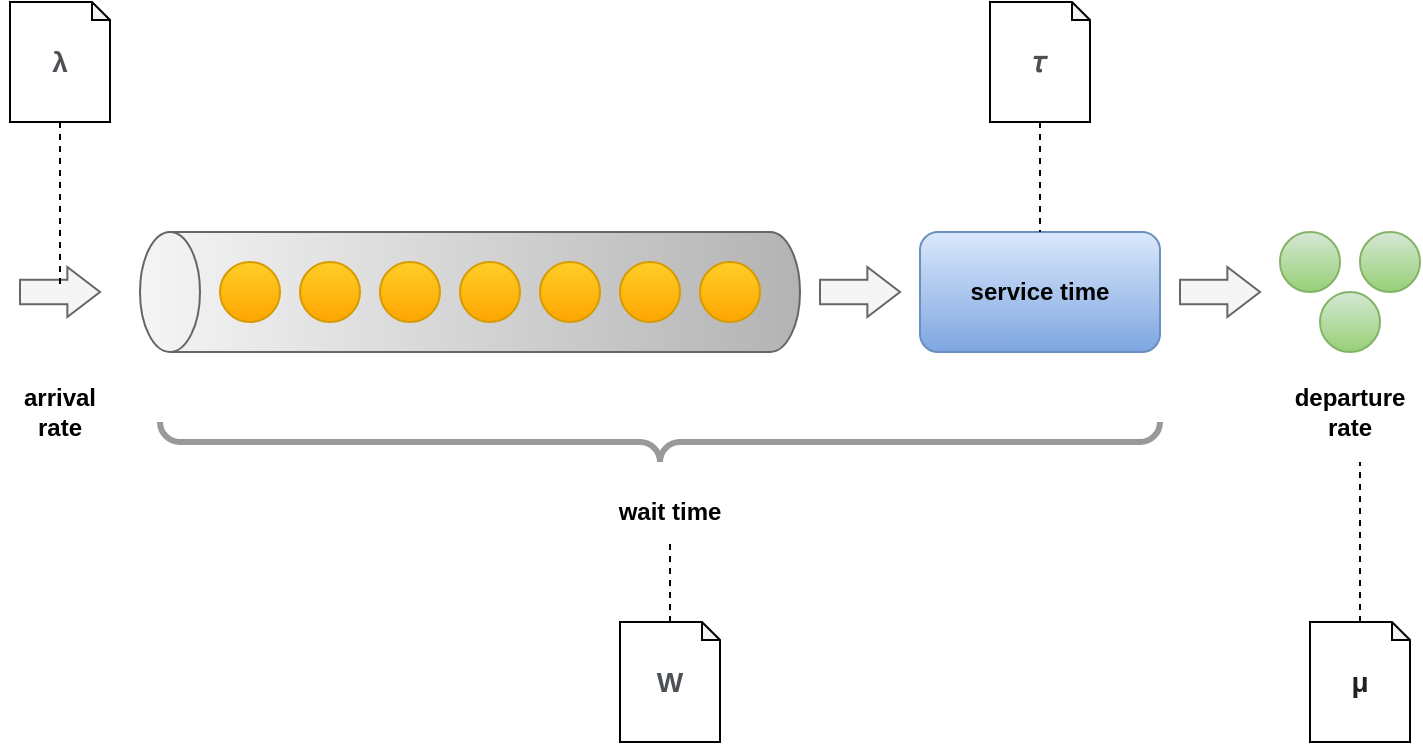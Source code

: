 <mxfile version="24.3.1" type="device" pages="4">
  <diagram name="queue-model with notation" id="Bx4_zc2qIeIveaaCOFkz">
    <mxGraphModel dx="1050" dy="565" grid="1" gridSize="10" guides="1" tooltips="1" connect="1" arrows="1" fold="1" page="1" pageScale="1" pageWidth="850" pageHeight="1100" math="0" shadow="0">
      <root>
        <mxCell id="YGOBOE4WydErkyvs_Aql-0" />
        <mxCell id="YGOBOE4WydErkyvs_Aql-1" parent="YGOBOE4WydErkyvs_Aql-0" />
        <mxCell id="YGOBOE4WydErkyvs_Aql-2" value="" style="shape=cylinder3;whiteSpace=wrap;html=1;boundedLbl=1;backgroundOutline=1;size=15;rotation=-90;fillColor=#f5f5f5;gradientColor=#b3b3b3;strokeColor=#666666;" parent="YGOBOE4WydErkyvs_Aql-1" vertex="1">
          <mxGeometry x="265" y="110" width="60" height="330" as="geometry" />
        </mxCell>
        <mxCell id="YGOBOE4WydErkyvs_Aql-3" value="" style="ellipse;whiteSpace=wrap;html=1;aspect=fixed;fillColor=#ffcd28;strokeColor=#d79b00;gradientColor=#ffa500;" parent="YGOBOE4WydErkyvs_Aql-1" vertex="1">
          <mxGeometry x="170" y="260" width="30" height="30" as="geometry" />
        </mxCell>
        <mxCell id="YGOBOE4WydErkyvs_Aql-4" value="" style="ellipse;whiteSpace=wrap;html=1;aspect=fixed;fillColor=#ffcd28;strokeColor=#d79b00;gradientColor=#ffa500;" parent="YGOBOE4WydErkyvs_Aql-1" vertex="1">
          <mxGeometry x="210" y="260" width="30" height="30" as="geometry" />
        </mxCell>
        <mxCell id="YGOBOE4WydErkyvs_Aql-5" value="" style="ellipse;whiteSpace=wrap;html=1;aspect=fixed;fillColor=#ffcd28;strokeColor=#d79b00;gradientColor=#ffa500;" parent="YGOBOE4WydErkyvs_Aql-1" vertex="1">
          <mxGeometry x="250" y="260" width="30" height="30" as="geometry" />
        </mxCell>
        <mxCell id="YGOBOE4WydErkyvs_Aql-6" value="" style="ellipse;whiteSpace=wrap;html=1;aspect=fixed;fillColor=#ffcd28;strokeColor=#d79b00;gradientColor=#ffa500;" parent="YGOBOE4WydErkyvs_Aql-1" vertex="1">
          <mxGeometry x="290" y="260" width="30" height="30" as="geometry" />
        </mxCell>
        <mxCell id="YGOBOE4WydErkyvs_Aql-7" value="" style="ellipse;whiteSpace=wrap;html=1;aspect=fixed;fillColor=#ffcd28;strokeColor=#d79b00;gradientColor=#ffa500;" parent="YGOBOE4WydErkyvs_Aql-1" vertex="1">
          <mxGeometry x="330" y="260" width="30" height="30" as="geometry" />
        </mxCell>
        <mxCell id="YGOBOE4WydErkyvs_Aql-8" value="" style="ellipse;whiteSpace=wrap;html=1;aspect=fixed;fillColor=#ffcd28;strokeColor=#d79b00;gradientColor=#ffa500;" parent="YGOBOE4WydErkyvs_Aql-1" vertex="1">
          <mxGeometry x="370" y="260" width="30" height="30" as="geometry" />
        </mxCell>
        <mxCell id="YGOBOE4WydErkyvs_Aql-9" value="" style="ellipse;whiteSpace=wrap;html=1;aspect=fixed;fillColor=#ffcd28;strokeColor=#d79b00;gradientColor=#ffa500;" parent="YGOBOE4WydErkyvs_Aql-1" vertex="1">
          <mxGeometry x="410" y="260" width="30" height="30" as="geometry" />
        </mxCell>
        <mxCell id="YGOBOE4WydErkyvs_Aql-10" value="arrival rate" style="text;html=1;align=center;verticalAlign=middle;whiteSpace=wrap;rounded=0;fontStyle=1" parent="YGOBOE4WydErkyvs_Aql-1" vertex="1">
          <mxGeometry x="60" y="320" width="60" height="30" as="geometry" />
        </mxCell>
        <mxCell id="YGOBOE4WydErkyvs_Aql-11" value="&lt;b&gt;service time&lt;/b&gt;" style="rounded=1;whiteSpace=wrap;html=1;fillColor=#dae8fc;gradientColor=#7ea6e0;strokeColor=#6c8ebf;" parent="YGOBOE4WydErkyvs_Aql-1" vertex="1">
          <mxGeometry x="520" y="245" width="120" height="60" as="geometry" />
        </mxCell>
        <mxCell id="YGOBOE4WydErkyvs_Aql-12" value="departure rate" style="text;html=1;align=center;verticalAlign=middle;whiteSpace=wrap;rounded=0;fontStyle=1" parent="YGOBOE4WydErkyvs_Aql-1" vertex="1">
          <mxGeometry x="705" y="320" width="60" height="30" as="geometry" />
        </mxCell>
        <mxCell id="YGOBOE4WydErkyvs_Aql-13" value="" style="ellipse;whiteSpace=wrap;html=1;aspect=fixed;fillColor=#d5e8d4;strokeColor=#82b366;gradientColor=#97d077;" parent="YGOBOE4WydErkyvs_Aql-1" vertex="1">
          <mxGeometry x="700" y="245" width="30" height="30" as="geometry" />
        </mxCell>
        <mxCell id="YGOBOE4WydErkyvs_Aql-14" value="" style="ellipse;whiteSpace=wrap;html=1;aspect=fixed;fillColor=#d5e8d4;strokeColor=#82b366;gradientColor=#97d077;" parent="YGOBOE4WydErkyvs_Aql-1" vertex="1">
          <mxGeometry x="740" y="245" width="30" height="30" as="geometry" />
        </mxCell>
        <mxCell id="YGOBOE4WydErkyvs_Aql-15" value="" style="ellipse;whiteSpace=wrap;html=1;aspect=fixed;fillColor=#d5e8d4;strokeColor=#82b366;gradientColor=#97d077;" parent="YGOBOE4WydErkyvs_Aql-1" vertex="1">
          <mxGeometry x="720" y="275" width="30" height="30" as="geometry" />
        </mxCell>
        <mxCell id="YGOBOE4WydErkyvs_Aql-16" value="" style="shape=singleArrow;whiteSpace=wrap;html=1;arrowWidth=0.493;arrowSize=0.408;fillColor=#f5f5f5;strokeColor=#666666;fontColor=#333333;" parent="YGOBOE4WydErkyvs_Aql-1" vertex="1">
          <mxGeometry x="650" y="262.5" width="40" height="25" as="geometry" />
        </mxCell>
        <mxCell id="YGOBOE4WydErkyvs_Aql-17" value="" style="shape=singleArrow;whiteSpace=wrap;html=1;arrowWidth=0.493;arrowSize=0.408;fillColor=#f5f5f5;strokeColor=#666666;fontColor=#333333;" parent="YGOBOE4WydErkyvs_Aql-1" vertex="1">
          <mxGeometry x="470" y="262.5" width="40" height="25" as="geometry" />
        </mxCell>
        <mxCell id="YGOBOE4WydErkyvs_Aql-18" value="" style="shape=singleArrow;whiteSpace=wrap;html=1;arrowWidth=0.493;arrowSize=0.408;fillColor=#f5f5f5;strokeColor=#666666;fontColor=#333333;" parent="YGOBOE4WydErkyvs_Aql-1" vertex="1">
          <mxGeometry x="70" y="262.5" width="40" height="25" as="geometry" />
        </mxCell>
        <mxCell id="YGOBOE4WydErkyvs_Aql-19" value="wait time" style="text;html=1;align=center;verticalAlign=middle;whiteSpace=wrap;rounded=0;fontStyle=1" parent="YGOBOE4WydErkyvs_Aql-1" vertex="1">
          <mxGeometry x="365" y="370" width="60" height="30" as="geometry" />
        </mxCell>
        <mxCell id="09aqK_DMJ-0M95Hh-Edu-0" value="" style="verticalLabelPosition=bottom;shadow=0;dashed=0;align=center;html=1;verticalAlign=top;strokeWidth=3;shape=mxgraph.mockup.markup.curlyBrace;whiteSpace=wrap;strokeColor=#999999;rotation=-180;" parent="YGOBOE4WydErkyvs_Aql-1" vertex="1">
          <mxGeometry x="140" y="340" width="500" height="20" as="geometry" />
        </mxCell>
        <mxCell id="09aqK_DMJ-0M95Hh-Edu-2" value="&lt;span style=&quot;color: rgb(77, 81, 86); font-family: arial, sans-serif; font-size: 14px; text-align: left; background-color: rgb(255, 255, 255);&quot;&gt;λ&lt;/span&gt;" style="shape=note;whiteSpace=wrap;html=1;backgroundOutline=1;darkOpacity=0.05;size=9;fontStyle=1;fontSize=14;" parent="YGOBOE4WydErkyvs_Aql-1" vertex="1">
          <mxGeometry x="65" y="130" width="50" height="60" as="geometry" />
        </mxCell>
        <mxCell id="09aqK_DMJ-0M95Hh-Edu-3" style="rounded=0;orthogonalLoop=1;jettySize=auto;html=1;entryX=0.5;entryY=0.356;entryDx=0;entryDy=0;entryPerimeter=0;endArrow=none;endFill=0;dashed=1;" parent="YGOBOE4WydErkyvs_Aql-1" source="09aqK_DMJ-0M95Hh-Edu-2" target="YGOBOE4WydErkyvs_Aql-18" edge="1">
          <mxGeometry relative="1" as="geometry" />
        </mxCell>
        <mxCell id="09aqK_DMJ-0M95Hh-Edu-5" style="rounded=0;orthogonalLoop=1;jettySize=auto;html=1;endArrow=none;endFill=0;dashed=1;" parent="YGOBOE4WydErkyvs_Aql-1" source="09aqK_DMJ-0M95Hh-Edu-4" target="YGOBOE4WydErkyvs_Aql-19" edge="1">
          <mxGeometry relative="1" as="geometry" />
        </mxCell>
        <mxCell id="09aqK_DMJ-0M95Hh-Edu-4" value="&lt;span style=&quot;color: rgb(77, 81, 86); font-family: arial, sans-serif; font-size: 14px; text-align: left; background-color: rgb(255, 255, 255);&quot;&gt;W&lt;/span&gt;" style="shape=note;whiteSpace=wrap;html=1;backgroundOutline=1;darkOpacity=0.05;size=9;fontStyle=1;fontSize=14;" parent="YGOBOE4WydErkyvs_Aql-1" vertex="1">
          <mxGeometry x="370" y="440" width="50" height="60" as="geometry" />
        </mxCell>
        <mxCell id="09aqK_DMJ-0M95Hh-Edu-7" style="rounded=0;orthogonalLoop=1;jettySize=auto;html=1;entryX=0.5;entryY=0;entryDx=0;entryDy=0;dashed=1;endArrow=none;endFill=0;" parent="YGOBOE4WydErkyvs_Aql-1" source="09aqK_DMJ-0M95Hh-Edu-6" target="YGOBOE4WydErkyvs_Aql-11" edge="1">
          <mxGeometry relative="1" as="geometry" />
        </mxCell>
        <mxCell id="09aqK_DMJ-0M95Hh-Edu-6" value="&lt;div style=&quot;text-align: left;&quot;&gt;&lt;span style=&quot;background-color: initial;&quot;&gt;&lt;font face=&quot;arial, sans-serif&quot; color=&quot;#4d5156&quot;&gt;𝜏&lt;/font&gt;&lt;/span&gt;&lt;/div&gt;" style="shape=note;whiteSpace=wrap;html=1;backgroundOutline=1;darkOpacity=0.05;size=9;fontStyle=1;fontSize=14;" parent="YGOBOE4WydErkyvs_Aql-1" vertex="1">
          <mxGeometry x="555" y="130" width="50" height="60" as="geometry" />
        </mxCell>
        <mxCell id="09aqK_DMJ-0M95Hh-Edu-9" style="rounded=0;orthogonalLoop=1;jettySize=auto;html=1;dashed=1;endArrow=none;endFill=0;" parent="YGOBOE4WydErkyvs_Aql-1" source="09aqK_DMJ-0M95Hh-Edu-8" edge="1">
          <mxGeometry relative="1" as="geometry">
            <mxPoint x="740" y="360" as="targetPoint" />
          </mxGeometry>
        </mxCell>
        <mxCell id="09aqK_DMJ-0M95Hh-Edu-8" value="&lt;div style=&quot;text-align: left;&quot;&gt;&lt;span style=&quot;color: rgb(32, 33, 34); font-family: sans-serif; background-color: rgb(255, 255, 255);&quot;&gt;μ&lt;/span&gt;&lt;br&gt;&lt;/div&gt;" style="shape=note;whiteSpace=wrap;html=1;backgroundOutline=1;darkOpacity=0.05;size=9;fontStyle=1;fontSize=14;" parent="YGOBOE4WydErkyvs_Aql-1" vertex="1">
          <mxGeometry x="715" y="440" width="50" height="60" as="geometry" />
        </mxCell>
      </root>
    </mxGraphModel>
  </diagram>
  <diagram name="exercise-1" id="ivpaIjfLXvQ2LyikgAgg">
    <mxGraphModel dx="1050" dy="565" grid="1" gridSize="10" guides="1" tooltips="1" connect="1" arrows="1" fold="1" page="1" pageScale="1" pageWidth="850" pageHeight="1100" math="0" shadow="0">
      <root>
        <mxCell id="0" />
        <mxCell id="1" parent="0" />
        <mxCell id="3jKwTpVPiqTmw3kSmsFg-5" value="" style="shape=cylinder3;whiteSpace=wrap;html=1;boundedLbl=1;backgroundOutline=1;size=15;rotation=-90;fillColor=#f5f5f5;gradientColor=#b3b3b3;strokeColor=#666666;" parent="1" vertex="1">
          <mxGeometry x="262.5" y="87.5" width="60" height="375" as="geometry" />
        </mxCell>
        <mxCell id="3jKwTpVPiqTmw3kSmsFg-6" value="" style="ellipse;whiteSpace=wrap;html=1;aspect=fixed;fillColor=#ffcd28;strokeColor=#d79b00;gradientColor=#ffa500;" parent="1" vertex="1">
          <mxGeometry x="190" y="260" width="30" height="30" as="geometry" />
        </mxCell>
        <mxCell id="3jKwTpVPiqTmw3kSmsFg-7" value="" style="ellipse;whiteSpace=wrap;html=1;aspect=fixed;fillColor=#ffcd28;strokeColor=#d79b00;gradientColor=#ffa500;" parent="1" vertex="1">
          <mxGeometry x="230" y="260" width="30" height="30" as="geometry" />
        </mxCell>
        <mxCell id="3jKwTpVPiqTmw3kSmsFg-8" value="" style="ellipse;whiteSpace=wrap;html=1;aspect=fixed;fillColor=#ffcd28;strokeColor=#d79b00;gradientColor=#ffa500;" parent="1" vertex="1">
          <mxGeometry x="270" y="260" width="30" height="30" as="geometry" />
        </mxCell>
        <mxCell id="3jKwTpVPiqTmw3kSmsFg-9" value="" style="ellipse;whiteSpace=wrap;html=1;aspect=fixed;fillColor=#ffcd28;strokeColor=#d79b00;gradientColor=#ffa500;" parent="1" vertex="1">
          <mxGeometry x="310" y="260" width="30" height="30" as="geometry" />
        </mxCell>
        <mxCell id="3jKwTpVPiqTmw3kSmsFg-10" value="" style="ellipse;whiteSpace=wrap;html=1;aspect=fixed;fillColor=#ffcd28;strokeColor=#d79b00;gradientColor=#ffa500;" parent="1" vertex="1">
          <mxGeometry x="350" y="260" width="30" height="30" as="geometry" />
        </mxCell>
        <mxCell id="3jKwTpVPiqTmw3kSmsFg-11" value="" style="ellipse;whiteSpace=wrap;html=1;aspect=fixed;fillColor=#ffcd28;strokeColor=#d79b00;gradientColor=#ffa500;" parent="1" vertex="1">
          <mxGeometry x="390" y="260" width="30" height="30" as="geometry" />
        </mxCell>
        <mxCell id="3jKwTpVPiqTmw3kSmsFg-12" value="" style="ellipse;whiteSpace=wrap;html=1;aspect=fixed;fillColor=#ffcd28;strokeColor=#d79b00;gradientColor=#ffa500;" parent="1" vertex="1">
          <mxGeometry x="430" y="260" width="30" height="30" as="geometry" />
        </mxCell>
        <mxCell id="3jKwTpVPiqTmw3kSmsFg-13" value="0/s" style="text;html=1;align=center;verticalAlign=middle;whiteSpace=wrap;rounded=0;fontStyle=1" parent="1" vertex="1">
          <mxGeometry x="30" y="320" width="60" height="30" as="geometry" />
        </mxCell>
        <mxCell id="3jKwTpVPiqTmw3kSmsFg-14" value="&lt;b&gt;100ms&lt;/b&gt;" style="rounded=1;whiteSpace=wrap;html=1;fillColor=#dae8fc;gradientColor=#7ea6e0;strokeColor=#6c8ebf;" parent="1" vertex="1">
          <mxGeometry x="540" y="245" width="120" height="60" as="geometry" />
        </mxCell>
        <mxCell id="3jKwTpVPiqTmw3kSmsFg-18" value="10/s" style="text;html=1;align=center;verticalAlign=middle;whiteSpace=wrap;rounded=0;fontStyle=1" parent="1" vertex="1">
          <mxGeometry x="725" y="320" width="60" height="30" as="geometry" />
        </mxCell>
        <mxCell id="3jKwTpVPiqTmw3kSmsFg-19" value="" style="ellipse;whiteSpace=wrap;html=1;aspect=fixed;fillColor=#d5e8d4;strokeColor=#82b366;gradientColor=#97d077;" parent="1" vertex="1">
          <mxGeometry x="720" y="245" width="30" height="30" as="geometry" />
        </mxCell>
        <mxCell id="3jKwTpVPiqTmw3kSmsFg-20" value="" style="ellipse;whiteSpace=wrap;html=1;aspect=fixed;fillColor=#d5e8d4;strokeColor=#82b366;gradientColor=#97d077;" parent="1" vertex="1">
          <mxGeometry x="760" y="245" width="30" height="30" as="geometry" />
        </mxCell>
        <mxCell id="3jKwTpVPiqTmw3kSmsFg-21" value="" style="ellipse;whiteSpace=wrap;html=1;aspect=fixed;fillColor=#d5e8d4;strokeColor=#82b366;gradientColor=#97d077;" parent="1" vertex="1">
          <mxGeometry x="740" y="275" width="30" height="30" as="geometry" />
        </mxCell>
        <mxCell id="3jKwTpVPiqTmw3kSmsFg-22" value="" style="shape=singleArrow;whiteSpace=wrap;html=1;arrowWidth=0.493;arrowSize=0.408;fillColor=#f5f5f5;strokeColor=#666666;fontColor=#333333;" parent="1" vertex="1">
          <mxGeometry x="670" y="262.5" width="40" height="25" as="geometry" />
        </mxCell>
        <mxCell id="3jKwTpVPiqTmw3kSmsFg-23" value="" style="shape=singleArrow;whiteSpace=wrap;html=1;arrowWidth=0.493;arrowSize=0.408;fillColor=#f5f5f5;strokeColor=#666666;fontColor=#333333;" parent="1" vertex="1">
          <mxGeometry x="490" y="262.5" width="40" height="25" as="geometry" />
        </mxCell>
        <mxCell id="3jKwTpVPiqTmw3kSmsFg-24" value="" style="shape=singleArrow;whiteSpace=wrap;html=1;arrowWidth=0.493;arrowSize=0.408;fillColor=#f5f5f5;strokeColor=#666666;fontColor=#333333;" parent="1" vertex="1">
          <mxGeometry x="40" y="262.5" width="40" height="25" as="geometry" />
        </mxCell>
        <mxCell id="3jKwTpVPiqTmw3kSmsFg-25" value="800ms" style="text;html=1;align=center;verticalAlign=middle;whiteSpace=wrap;rounded=0;fontStyle=1" parent="1" vertex="1">
          <mxGeometry x="360" y="370" width="60" height="30" as="geometry" />
        </mxCell>
        <mxCell id="ZYZdqKf0aGEyiv559vFa-1" value="" style="verticalLabelPosition=bottom;shadow=0;dashed=0;align=center;html=1;verticalAlign=top;strokeWidth=3;shape=mxgraph.mockup.markup.curlyBrace;whiteSpace=wrap;strokeColor=#999999;rotation=-180;" parent="1" vertex="1">
          <mxGeometry x="140" y="340" width="500" height="20" as="geometry" />
        </mxCell>
        <mxCell id="xnsR7j-1-UsaxhU-ygqu-1" value="" style="ellipse;whiteSpace=wrap;html=1;aspect=fixed;fillColor=#ffcd28;strokeColor=#d79b00;gradientColor=#ffa500;" parent="1" vertex="1">
          <mxGeometry x="150" y="260" width="30" height="30" as="geometry" />
        </mxCell>
      </root>
    </mxGraphModel>
  </diagram>
  <diagram name="exercise-2" id="WAHn7ErXGNob1ouQ20Rk">
    <mxGraphModel dx="1050" dy="565" grid="1" gridSize="10" guides="1" tooltips="1" connect="1" arrows="1" fold="1" page="1" pageScale="1" pageWidth="850" pageHeight="1100" math="0" shadow="0">
      <root>
        <mxCell id="4rr4E9u5rkKqjMvGNTJL-0" />
        <mxCell id="4rr4E9u5rkKqjMvGNTJL-1" parent="4rr4E9u5rkKqjMvGNTJL-0" />
        <mxCell id="4rr4E9u5rkKqjMvGNTJL-11" value="&lt;b&gt;100ms&lt;/b&gt;" style="rounded=1;whiteSpace=wrap;html=1;fillColor=#dae8fc;gradientColor=#7ea6e0;strokeColor=#6c8ebf;" parent="4rr4E9u5rkKqjMvGNTJL-1" vertex="1">
          <mxGeometry x="520" y="210" width="120" height="60" as="geometry" />
        </mxCell>
        <mxCell id="4rr4E9u5rkKqjMvGNTJL-12" value="20/s" style="text;html=1;align=center;verticalAlign=middle;whiteSpace=wrap;rounded=0;fontStyle=1" parent="4rr4E9u5rkKqjMvGNTJL-1" vertex="1">
          <mxGeometry x="705" y="320" width="60" height="30" as="geometry" />
        </mxCell>
        <mxCell id="4rr4E9u5rkKqjMvGNTJL-13" value="" style="ellipse;whiteSpace=wrap;html=1;aspect=fixed;fillColor=#d5e8d4;strokeColor=#82b366;gradientColor=#97d077;" parent="4rr4E9u5rkKqjMvGNTJL-1" vertex="1">
          <mxGeometry x="700" y="245" width="30" height="30" as="geometry" />
        </mxCell>
        <mxCell id="4rr4E9u5rkKqjMvGNTJL-14" value="" style="ellipse;whiteSpace=wrap;html=1;aspect=fixed;fillColor=#d5e8d4;strokeColor=#82b366;gradientColor=#97d077;" parent="4rr4E9u5rkKqjMvGNTJL-1" vertex="1">
          <mxGeometry x="740" y="245" width="30" height="30" as="geometry" />
        </mxCell>
        <mxCell id="4rr4E9u5rkKqjMvGNTJL-15" value="" style="ellipse;whiteSpace=wrap;html=1;aspect=fixed;fillColor=#d5e8d4;strokeColor=#82b366;gradientColor=#97d077;" parent="4rr4E9u5rkKqjMvGNTJL-1" vertex="1">
          <mxGeometry x="720" y="275" width="30" height="30" as="geometry" />
        </mxCell>
        <mxCell id="4rr4E9u5rkKqjMvGNTJL-16" value="" style="shape=singleArrow;whiteSpace=wrap;html=1;arrowWidth=0.493;arrowSize=0.408;fillColor=#f5f5f5;strokeColor=#666666;fontColor=#333333;" parent="4rr4E9u5rkKqjMvGNTJL-1" vertex="1">
          <mxGeometry x="650" y="262.5" width="40" height="25" as="geometry" />
        </mxCell>
        <mxCell id="4rr4E9u5rkKqjMvGNTJL-17" value="" style="shape=singleArrow;whiteSpace=wrap;html=1;arrowWidth=0.493;arrowSize=0.408;fillColor=#f5f5f5;strokeColor=#666666;fontColor=#333333;" parent="4rr4E9u5rkKqjMvGNTJL-1" vertex="1">
          <mxGeometry x="470" y="262.5" width="40" height="25" as="geometry" />
        </mxCell>
        <mxCell id="4rr4E9u5rkKqjMvGNTJL-19" value="400ms" style="text;html=1;align=center;verticalAlign=middle;whiteSpace=wrap;rounded=0;fontStyle=1" parent="4rr4E9u5rkKqjMvGNTJL-1" vertex="1">
          <mxGeometry x="350" y="391" width="60" height="30" as="geometry" />
        </mxCell>
        <mxCell id="4rr4E9u5rkKqjMvGNTJL-20" value="" style="verticalLabelPosition=bottom;shadow=0;dashed=0;align=center;html=1;verticalAlign=top;strokeWidth=3;shape=mxgraph.mockup.markup.curlyBrace;whiteSpace=wrap;strokeColor=#999999;rotation=-180;" parent="4rr4E9u5rkKqjMvGNTJL-1" vertex="1">
          <mxGeometry x="130" y="361" width="500" height="20" as="geometry" />
        </mxCell>
        <mxCell id="48_OANexsB5s_OQdisnx-0" value="&lt;b&gt;100ms&lt;/b&gt;" style="rounded=1;whiteSpace=wrap;html=1;fillColor=#dae8fc;gradientColor=#7ea6e0;strokeColor=#6c8ebf;" parent="4rr4E9u5rkKqjMvGNTJL-1" vertex="1">
          <mxGeometry x="520" y="280" width="120" height="60" as="geometry" />
        </mxCell>
        <mxCell id="rkd1BNy7SSV4uCRfUQrb-11" value="" style="shape=cylinder3;whiteSpace=wrap;html=1;boundedLbl=1;backgroundOutline=1;size=15;rotation=-90;fillColor=#f5f5f5;gradientColor=#b3b3b3;strokeColor=#666666;" parent="4rr4E9u5rkKqjMvGNTJL-1" vertex="1">
          <mxGeometry x="242.5" y="87.5" width="60" height="375" as="geometry" />
        </mxCell>
        <mxCell id="rkd1BNy7SSV4uCRfUQrb-12" value="" style="ellipse;whiteSpace=wrap;html=1;aspect=fixed;fillColor=#ffcd28;strokeColor=#d79b00;gradientColor=#ffa500;" parent="4rr4E9u5rkKqjMvGNTJL-1" vertex="1">
          <mxGeometry x="170" y="260" width="30" height="30" as="geometry" />
        </mxCell>
        <mxCell id="rkd1BNy7SSV4uCRfUQrb-13" value="" style="ellipse;whiteSpace=wrap;html=1;aspect=fixed;fillColor=#ffcd28;strokeColor=#d79b00;gradientColor=#ffa500;" parent="4rr4E9u5rkKqjMvGNTJL-1" vertex="1">
          <mxGeometry x="210" y="260" width="30" height="30" as="geometry" />
        </mxCell>
        <mxCell id="rkd1BNy7SSV4uCRfUQrb-14" value="" style="ellipse;whiteSpace=wrap;html=1;aspect=fixed;fillColor=#ffcd28;strokeColor=#d79b00;gradientColor=#ffa500;" parent="4rr4E9u5rkKqjMvGNTJL-1" vertex="1">
          <mxGeometry x="250" y="260" width="30" height="30" as="geometry" />
        </mxCell>
        <mxCell id="rkd1BNy7SSV4uCRfUQrb-15" value="" style="ellipse;whiteSpace=wrap;html=1;aspect=fixed;fillColor=#ffcd28;strokeColor=#d79b00;gradientColor=#ffa500;" parent="4rr4E9u5rkKqjMvGNTJL-1" vertex="1">
          <mxGeometry x="290" y="260" width="30" height="30" as="geometry" />
        </mxCell>
        <mxCell id="rkd1BNy7SSV4uCRfUQrb-16" value="" style="ellipse;whiteSpace=wrap;html=1;aspect=fixed;fillColor=#ffcd28;strokeColor=#d79b00;gradientColor=#ffa500;" parent="4rr4E9u5rkKqjMvGNTJL-1" vertex="1">
          <mxGeometry x="330" y="260" width="30" height="30" as="geometry" />
        </mxCell>
        <mxCell id="rkd1BNy7SSV4uCRfUQrb-17" value="" style="ellipse;whiteSpace=wrap;html=1;aspect=fixed;fillColor=#ffcd28;strokeColor=#d79b00;gradientColor=#ffa500;" parent="4rr4E9u5rkKqjMvGNTJL-1" vertex="1">
          <mxGeometry x="370" y="260" width="30" height="30" as="geometry" />
        </mxCell>
        <mxCell id="rkd1BNy7SSV4uCRfUQrb-18" value="" style="ellipse;whiteSpace=wrap;html=1;aspect=fixed;fillColor=#ffcd28;strokeColor=#d79b00;gradientColor=#ffa500;" parent="4rr4E9u5rkKqjMvGNTJL-1" vertex="1">
          <mxGeometry x="410" y="260" width="30" height="30" as="geometry" />
        </mxCell>
        <mxCell id="rkd1BNy7SSV4uCRfUQrb-19" value="0/s" style="text;html=1;align=center;verticalAlign=middle;whiteSpace=wrap;rounded=0;fontStyle=1" parent="4rr4E9u5rkKqjMvGNTJL-1" vertex="1">
          <mxGeometry x="10" y="320" width="60" height="30" as="geometry" />
        </mxCell>
        <mxCell id="rkd1BNy7SSV4uCRfUQrb-20" value="" style="shape=singleArrow;whiteSpace=wrap;html=1;arrowWidth=0.493;arrowSize=0.408;fillColor=#f5f5f5;strokeColor=#666666;fontColor=#333333;" parent="4rr4E9u5rkKqjMvGNTJL-1" vertex="1">
          <mxGeometry x="20" y="262.5" width="40" height="25" as="geometry" />
        </mxCell>
        <mxCell id="rkd1BNy7SSV4uCRfUQrb-21" value="" style="ellipse;whiteSpace=wrap;html=1;aspect=fixed;fillColor=#ffcd28;strokeColor=#d79b00;gradientColor=#ffa500;" parent="4rr4E9u5rkKqjMvGNTJL-1" vertex="1">
          <mxGeometry x="130" y="260" width="30" height="30" as="geometry" />
        </mxCell>
      </root>
    </mxGraphModel>
  </diagram>
  <diagram name="exercise-3" id="4-8w3buBBBb-jZXFexbA">
    <mxGraphModel dx="1050" dy="565" grid="1" gridSize="10" guides="1" tooltips="1" connect="1" arrows="1" fold="1" page="1" pageScale="1" pageWidth="850" pageHeight="1100" math="0" shadow="0">
      <root>
        <mxCell id="I3y0BZZ7vzVfGr4DWjIk-0" />
        <mxCell id="I3y0BZZ7vzVfGr4DWjIk-1" parent="I3y0BZZ7vzVfGr4DWjIk-0" />
        <mxCell id="I3y0BZZ7vzVfGr4DWjIk-2" value="" style="shape=cylinder3;whiteSpace=wrap;html=1;boundedLbl=1;backgroundOutline=1;size=15;rotation=-90;fillColor=#f5f5f5;gradientColor=#b3b3b3;strokeColor=#666666;" vertex="1" parent="I3y0BZZ7vzVfGr4DWjIk-1">
          <mxGeometry x="262.5" y="87.5" width="60" height="375" as="geometry" />
        </mxCell>
        <mxCell id="I3y0BZZ7vzVfGr4DWjIk-3" value="" style="ellipse;whiteSpace=wrap;html=1;aspect=fixed;fillColor=#ffcd28;strokeColor=#d79b00;gradientColor=#ffa500;" vertex="1" parent="I3y0BZZ7vzVfGr4DWjIk-1">
          <mxGeometry x="190" y="260" width="30" height="30" as="geometry" />
        </mxCell>
        <mxCell id="I3y0BZZ7vzVfGr4DWjIk-4" value="" style="ellipse;whiteSpace=wrap;html=1;aspect=fixed;fillColor=#ffcd28;strokeColor=#d79b00;gradientColor=#ffa500;" vertex="1" parent="I3y0BZZ7vzVfGr4DWjIk-1">
          <mxGeometry x="230" y="260" width="30" height="30" as="geometry" />
        </mxCell>
        <mxCell id="I3y0BZZ7vzVfGr4DWjIk-5" value="" style="ellipse;whiteSpace=wrap;html=1;aspect=fixed;fillColor=#ffcd28;strokeColor=#d79b00;gradientColor=#ffa500;" vertex="1" parent="I3y0BZZ7vzVfGr4DWjIk-1">
          <mxGeometry x="270" y="260" width="30" height="30" as="geometry" />
        </mxCell>
        <mxCell id="I3y0BZZ7vzVfGr4DWjIk-6" value="" style="ellipse;whiteSpace=wrap;html=1;aspect=fixed;fillColor=#ffcd28;strokeColor=#d79b00;gradientColor=#ffa500;" vertex="1" parent="I3y0BZZ7vzVfGr4DWjIk-1">
          <mxGeometry x="310" y="260" width="30" height="30" as="geometry" />
        </mxCell>
        <mxCell id="I3y0BZZ7vzVfGr4DWjIk-7" value="" style="ellipse;whiteSpace=wrap;html=1;aspect=fixed;fillColor=#ffcd28;strokeColor=#d79b00;gradientColor=#ffa500;" vertex="1" parent="I3y0BZZ7vzVfGr4DWjIk-1">
          <mxGeometry x="350" y="260" width="30" height="30" as="geometry" />
        </mxCell>
        <mxCell id="I3y0BZZ7vzVfGr4DWjIk-8" value="" style="ellipse;whiteSpace=wrap;html=1;aspect=fixed;fillColor=#ffcd28;strokeColor=#d79b00;gradientColor=#ffa500;" vertex="1" parent="I3y0BZZ7vzVfGr4DWjIk-1">
          <mxGeometry x="390" y="260" width="30" height="30" as="geometry" />
        </mxCell>
        <mxCell id="I3y0BZZ7vzVfGr4DWjIk-9" value="" style="ellipse;whiteSpace=wrap;html=1;aspect=fixed;fillColor=#ffcd28;strokeColor=#d79b00;gradientColor=#ffa500;" vertex="1" parent="I3y0BZZ7vzVfGr4DWjIk-1">
          <mxGeometry x="430" y="260" width="30" height="30" as="geometry" />
        </mxCell>
        <mxCell id="I3y0BZZ7vzVfGr4DWjIk-10" value="0/s" style="text;html=1;align=center;verticalAlign=middle;whiteSpace=wrap;rounded=0;fontStyle=1" vertex="1" parent="I3y0BZZ7vzVfGr4DWjIk-1">
          <mxGeometry x="30" y="320" width="60" height="30" as="geometry" />
        </mxCell>
        <mxCell id="I3y0BZZ7vzVfGr4DWjIk-11" value="&lt;b&gt;50ms&lt;/b&gt;" style="rounded=1;whiteSpace=wrap;html=1;fillColor=#dae8fc;gradientColor=#7ea6e0;strokeColor=#6c8ebf;" vertex="1" parent="I3y0BZZ7vzVfGr4DWjIk-1">
          <mxGeometry x="540" y="245" width="120" height="60" as="geometry" />
        </mxCell>
        <mxCell id="I3y0BZZ7vzVfGr4DWjIk-12" value="20/s" style="text;html=1;align=center;verticalAlign=middle;whiteSpace=wrap;rounded=0;fontStyle=1" vertex="1" parent="I3y0BZZ7vzVfGr4DWjIk-1">
          <mxGeometry x="1065" y="320" width="60" height="30" as="geometry" />
        </mxCell>
        <mxCell id="I3y0BZZ7vzVfGr4DWjIk-13" value="" style="ellipse;whiteSpace=wrap;html=1;aspect=fixed;fillColor=#d5e8d4;strokeColor=#82b366;gradientColor=#97d077;" vertex="1" parent="I3y0BZZ7vzVfGr4DWjIk-1">
          <mxGeometry x="1060" y="245" width="30" height="30" as="geometry" />
        </mxCell>
        <mxCell id="I3y0BZZ7vzVfGr4DWjIk-14" value="" style="ellipse;whiteSpace=wrap;html=1;aspect=fixed;fillColor=#d5e8d4;strokeColor=#82b366;gradientColor=#97d077;" vertex="1" parent="I3y0BZZ7vzVfGr4DWjIk-1">
          <mxGeometry x="1100" y="245" width="30" height="30" as="geometry" />
        </mxCell>
        <mxCell id="I3y0BZZ7vzVfGr4DWjIk-15" value="" style="ellipse;whiteSpace=wrap;html=1;aspect=fixed;fillColor=#d5e8d4;strokeColor=#82b366;gradientColor=#97d077;" vertex="1" parent="I3y0BZZ7vzVfGr4DWjIk-1">
          <mxGeometry x="1080" y="275" width="30" height="30" as="geometry" />
        </mxCell>
        <mxCell id="I3y0BZZ7vzVfGr4DWjIk-16" value="" style="shape=singleArrow;whiteSpace=wrap;html=1;arrowWidth=0.493;arrowSize=0.408;fillColor=#f5f5f5;strokeColor=#666666;fontColor=#333333;" vertex="1" parent="I3y0BZZ7vzVfGr4DWjIk-1">
          <mxGeometry x="670" y="262.5" width="40" height="25" as="geometry" />
        </mxCell>
        <mxCell id="I3y0BZZ7vzVfGr4DWjIk-17" value="" style="shape=singleArrow;whiteSpace=wrap;html=1;arrowWidth=0.493;arrowSize=0.408;fillColor=#f5f5f5;strokeColor=#666666;fontColor=#333333;" vertex="1" parent="I3y0BZZ7vzVfGr4DWjIk-1">
          <mxGeometry x="490" y="262.5" width="40" height="25" as="geometry" />
        </mxCell>
        <mxCell id="I3y0BZZ7vzVfGr4DWjIk-18" value="" style="shape=singleArrow;whiteSpace=wrap;html=1;arrowWidth=0.493;arrowSize=0.408;fillColor=#f5f5f5;strokeColor=#666666;fontColor=#333333;" vertex="1" parent="I3y0BZZ7vzVfGr4DWjIk-1">
          <mxGeometry x="40" y="262.5" width="40" height="25" as="geometry" />
        </mxCell>
        <mxCell id="I3y0BZZ7vzVfGr4DWjIk-19" value="450ms" style="text;html=1;align=center;verticalAlign=middle;whiteSpace=wrap;rounded=0;fontStyle=1" vertex="1" parent="I3y0BZZ7vzVfGr4DWjIk-1">
          <mxGeometry x="560" y="370" width="60" height="30" as="geometry" />
        </mxCell>
        <mxCell id="I3y0BZZ7vzVfGr4DWjIk-20" value="" style="verticalLabelPosition=bottom;shadow=0;dashed=0;align=center;html=1;verticalAlign=top;strokeWidth=3;shape=mxgraph.mockup.markup.curlyBrace;whiteSpace=wrap;strokeColor=#999999;rotation=-180;" vertex="1" parent="I3y0BZZ7vzVfGr4DWjIk-1">
          <mxGeometry x="140" y="340" width="890" height="20" as="geometry" />
        </mxCell>
        <mxCell id="I3y0BZZ7vzVfGr4DWjIk-21" value="" style="ellipse;whiteSpace=wrap;html=1;aspect=fixed;fillColor=#ffcd28;strokeColor=#d79b00;gradientColor=#ffa500;" vertex="1" parent="I3y0BZZ7vzVfGr4DWjIk-1">
          <mxGeometry x="150" y="260" width="30" height="30" as="geometry" />
        </mxCell>
        <mxCell id="bhu-zoxsZ10oCJByQLxl-0" value="" style="shape=cylinder3;whiteSpace=wrap;html=1;boundedLbl=1;backgroundOutline=1;size=15;rotation=-90;fillColor=#f5f5f5;gradientColor=#b3b3b3;strokeColor=#666666;" vertex="1" parent="I3y0BZZ7vzVfGr4DWjIk-1">
          <mxGeometry x="753.75" y="213.75" width="60" height="122.5" as="geometry" />
        </mxCell>
        <mxCell id="bhu-zoxsZ10oCJByQLxl-1" value="&lt;b&gt;50ms&lt;/b&gt;" style="rounded=1;whiteSpace=wrap;html=1;fillColor=#dae8fc;gradientColor=#7ea6e0;strokeColor=#6c8ebf;" vertex="1" parent="I3y0BZZ7vzVfGr4DWjIk-1">
          <mxGeometry x="915" y="245" width="120" height="60" as="geometry" />
        </mxCell>
        <mxCell id="bhu-zoxsZ10oCJByQLxl-2" value="" style="shape=singleArrow;whiteSpace=wrap;html=1;arrowWidth=0.493;arrowSize=0.408;fillColor=#f5f5f5;strokeColor=#666666;fontColor=#333333;" vertex="1" parent="I3y0BZZ7vzVfGr4DWjIk-1">
          <mxGeometry x="860" y="262.5" width="40" height="25" as="geometry" />
        </mxCell>
      </root>
    </mxGraphModel>
  </diagram>
</mxfile>
